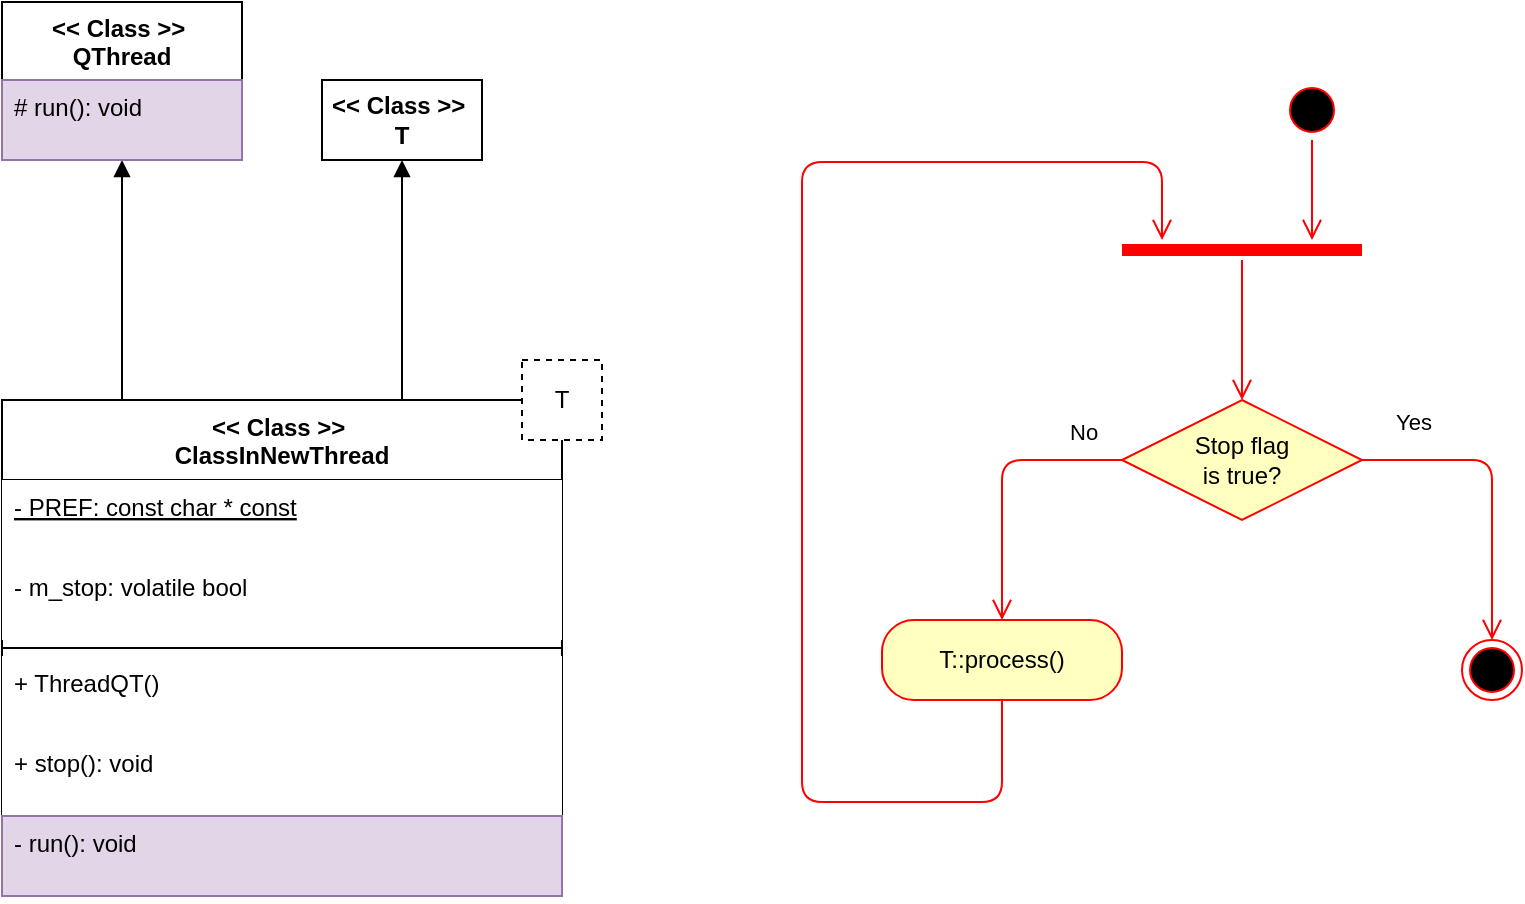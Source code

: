 <mxfile version="12.4.2" type="device" pages="1"><diagram id="tM-9ayaxXP2C4DN5zZft" name="Page-1"><mxGraphModel dx="1086" dy="807" grid="1" gridSize="10" guides="1" tooltips="1" connect="1" arrows="1" fold="1" page="1" pageScale="1" pageWidth="827" pageHeight="1169" math="0" shadow="0"><root><mxCell id="0"/><mxCell id="1" parent="0"/><mxCell id="2fJb5uQlP4DuVXom8uI_-7" style="edgeStyle=orthogonalEdgeStyle;rounded=0;orthogonalLoop=1;jettySize=auto;html=1;endArrow=block;endFill=1;" parent="1" source="buNQa2bh92V5s4yhv6s5-1" target="2fJb5uQlP4DuVXom8uI_-2" edge="1"><mxGeometry relative="1" as="geometry"><Array as="points"><mxPoint x="100" y="179"/><mxPoint x="100" y="179"/></Array></mxGeometry></mxCell><mxCell id="2fJb5uQlP4DuVXom8uI_-2" value="&lt;&lt; Class &gt;&gt; &#10;QThread" style="swimlane;fontStyle=1;childLayout=stackLayout;horizontal=1;startSize=39;fillColor=none;horizontalStack=0;resizeParent=1;resizeParentMax=0;resizeLast=0;collapsible=1;marginBottom=0;" parent="1" vertex="1"><mxGeometry x="40" y="40" width="120" height="79" as="geometry"/></mxCell><mxCell id="2fJb5uQlP4DuVXom8uI_-6" value="# run(): void" style="text;strokeColor=#9673a6;fillColor=#e1d5e7;align=left;verticalAlign=top;spacingLeft=4;spacingRight=4;overflow=hidden;rotatable=0;points=[[0,0.5],[1,0.5]];portConstraint=eastwest;" parent="2fJb5uQlP4DuVXom8uI_-2" vertex="1"><mxGeometry y="39" width="120" height="40" as="geometry"/></mxCell><mxCell id="2fJb5uQlP4DuVXom8uI_-11" style="edgeStyle=orthogonalEdgeStyle;rounded=0;orthogonalLoop=1;jettySize=auto;html=1;endArrow=block;endFill=1;" parent="1" source="buNQa2bh92V5s4yhv6s5-1" target="2fJb5uQlP4DuVXom8uI_-10" edge="1"><mxGeometry relative="1" as="geometry"><Array as="points"><mxPoint x="240" y="209"/><mxPoint x="240" y="209"/></Array></mxGeometry></mxCell><mxCell id="buNQa2bh92V5s4yhv6s5-1" value="&lt;&lt; Class &gt;&gt; &#10;ClassInNewThread" style="swimlane;fontStyle=1;align=center;verticalAlign=top;childLayout=stackLayout;horizontal=1;startSize=40;horizontalStack=0;resizeParent=1;resizeParentMax=0;resizeLast=0;collapsible=1;marginBottom=0;fillColor=#ffffff;" parent="1" vertex="1"><mxGeometry x="40" y="239" width="280" height="248" as="geometry"/></mxCell><mxCell id="oifmWBpyJ-AAQV8FeZG9-1" value="- PREF: const char * const" style="text;strokeColor=none;fillColor=#ffffff;align=left;verticalAlign=top;spacingLeft=4;spacingRight=4;overflow=hidden;rotatable=0;points=[[0,0.5],[1,0.5]];portConstraint=eastwest;fontStyle=4" parent="buNQa2bh92V5s4yhv6s5-1" vertex="1"><mxGeometry y="40" width="280" height="40" as="geometry"/></mxCell><mxCell id="buNQa2bh92V5s4yhv6s5-16" value="- m_stop: volatile bool" style="text;strokeColor=none;fillColor=#ffffff;align=left;verticalAlign=top;spacingLeft=4;spacingRight=4;overflow=hidden;rotatable=0;points=[[0,0.5],[1,0.5]];portConstraint=eastwest;" parent="buNQa2bh92V5s4yhv6s5-1" vertex="1"><mxGeometry y="80" width="280" height="40" as="geometry"/></mxCell><mxCell id="buNQa2bh92V5s4yhv6s5-3" value="" style="line;strokeWidth=1;fillColor=#ffffff;align=left;verticalAlign=middle;spacingTop=-1;spacingLeft=3;spacingRight=3;rotatable=0;labelPosition=right;points=[];portConstraint=eastwest;" parent="buNQa2bh92V5s4yhv6s5-1" vertex="1"><mxGeometry y="120" width="280" height="8" as="geometry"/></mxCell><mxCell id="buNQa2bh92V5s4yhv6s5-6" value="+ ThreadQT()" style="text;strokeColor=none;fillColor=#ffffff;align=left;verticalAlign=top;spacingLeft=4;spacingRight=4;overflow=hidden;rotatable=0;points=[[0,0.5],[1,0.5]];portConstraint=eastwest;" parent="buNQa2bh92V5s4yhv6s5-1" vertex="1"><mxGeometry y="128" width="280" height="40" as="geometry"/></mxCell><mxCell id="buNQa2bh92V5s4yhv6s5-14" value="+ stop(): void" style="text;strokeColor=none;fillColor=#ffffff;align=left;verticalAlign=top;spacingLeft=4;spacingRight=4;overflow=hidden;rotatable=0;points=[[0,0.5],[1,0.5]];portConstraint=eastwest;" parent="buNQa2bh92V5s4yhv6s5-1" vertex="1"><mxGeometry y="168" width="280" height="40" as="geometry"/></mxCell><mxCell id="2fJb5uQlP4DuVXom8uI_-1" value="- run(): void" style="text;strokeColor=#9673a6;fillColor=#e1d5e7;align=left;verticalAlign=top;spacingLeft=4;spacingRight=4;overflow=hidden;rotatable=0;points=[[0,0.5],[1,0.5]];portConstraint=eastwest;" parent="buNQa2bh92V5s4yhv6s5-1" vertex="1"><mxGeometry y="208" width="280" height="40" as="geometry"/></mxCell><mxCell id="buNQa2bh92V5s4yhv6s5-5" value="T" style="whiteSpace=wrap;html=1;aspect=fixed;dashed=1;" parent="1" vertex="1"><mxGeometry x="300" y="219" width="40" height="40" as="geometry"/></mxCell><mxCell id="2fJb5uQlP4DuVXom8uI_-10" value="&lt;span style=&quot;font-weight: 700 ; white-space: nowrap&quot;&gt;&amp;lt;&amp;lt; Class &amp;gt;&amp;gt; &lt;/span&gt;&lt;br style=&quot;padding: 0px ; margin: 0px ; font-weight: 700 ; white-space: nowrap&quot;&gt;&lt;b&gt;T&lt;/b&gt;" style="rounded=0;whiteSpace=wrap;html=1;" parent="1" vertex="1"><mxGeometry x="200" y="79" width="80" height="40" as="geometry"/></mxCell><mxCell id="B8nDa5_BMUcV3MJXXiyk-1" value="" style="ellipse;html=1;shape=startState;fillColor=#000000;strokeColor=#ff0000;" vertex="1" parent="1"><mxGeometry x="680" y="79" width="30" height="30" as="geometry"/></mxCell><mxCell id="B8nDa5_BMUcV3MJXXiyk-2" value="" style="edgeStyle=orthogonalEdgeStyle;html=1;verticalAlign=bottom;endArrow=open;endSize=8;strokeColor=#ff0000;" edge="1" source="B8nDa5_BMUcV3MJXXiyk-1" parent="1" target="B8nDa5_BMUcV3MJXXiyk-7"><mxGeometry relative="1" as="geometry"><mxPoint x="695" y="130" as="targetPoint"/><Array as="points"><mxPoint x="695" y="140"/><mxPoint x="695" y="140"/></Array></mxGeometry></mxCell><mxCell id="B8nDa5_BMUcV3MJXXiyk-3" value="Stop flag&lt;br&gt;is true?" style="rhombus;whiteSpace=wrap;html=1;fillColor=#ffffc0;strokeColor=#ff0000;" vertex="1" parent="1"><mxGeometry x="600" y="239" width="120" height="60" as="geometry"/></mxCell><mxCell id="B8nDa5_BMUcV3MJXXiyk-4" value="Yes" style="edgeStyle=orthogonalEdgeStyle;html=1;align=left;verticalAlign=bottom;endArrow=open;endSize=8;strokeColor=#ff0000;" edge="1" source="B8nDa5_BMUcV3MJXXiyk-3" parent="1" target="B8nDa5_BMUcV3MJXXiyk-6"><mxGeometry x="-0.812" y="10" relative="1" as="geometry"><mxPoint x="820" y="279" as="targetPoint"/><mxPoint as="offset"/></mxGeometry></mxCell><mxCell id="B8nDa5_BMUcV3MJXXiyk-5" value="No" style="edgeStyle=orthogonalEdgeStyle;html=1;align=left;verticalAlign=top;endArrow=open;endSize=8;strokeColor=#ff0000;" edge="1" source="B8nDa5_BMUcV3MJXXiyk-3" parent="1" target="B8nDa5_BMUcV3MJXXiyk-9"><mxGeometry x="-0.599" y="-27" relative="1" as="geometry"><mxPoint x="540" y="309" as="targetPoint"/><Array as="points"><mxPoint x="540" y="269"/></Array><mxPoint as="offset"/></mxGeometry></mxCell><mxCell id="B8nDa5_BMUcV3MJXXiyk-6" value="" style="ellipse;html=1;shape=endState;fillColor=#000000;strokeColor=#ff0000;" vertex="1" parent="1"><mxGeometry x="770" y="359" width="30" height="30" as="geometry"/></mxCell><mxCell id="B8nDa5_BMUcV3MJXXiyk-7" value="" style="shape=line;html=1;strokeWidth=6;strokeColor=#ff0000;" vertex="1" parent="1"><mxGeometry x="600" y="159" width="120" height="10" as="geometry"/></mxCell><mxCell id="B8nDa5_BMUcV3MJXXiyk-8" value="" style="edgeStyle=orthogonalEdgeStyle;html=1;verticalAlign=bottom;endArrow=open;endSize=8;strokeColor=#ff0000;" edge="1" source="B8nDa5_BMUcV3MJXXiyk-7" parent="1" target="B8nDa5_BMUcV3MJXXiyk-3"><mxGeometry relative="1" as="geometry"><mxPoint x="660" y="204" as="targetPoint"/></mxGeometry></mxCell><mxCell id="B8nDa5_BMUcV3MJXXiyk-9" value="T::process()" style="rounded=1;whiteSpace=wrap;html=1;arcSize=40;fontColor=#000000;fillColor=#ffffc0;strokeColor=#ff0000;" vertex="1" parent="1"><mxGeometry x="480" y="349" width="120" height="40" as="geometry"/></mxCell><mxCell id="B8nDa5_BMUcV3MJXXiyk-10" value="" style="edgeStyle=orthogonalEdgeStyle;html=1;verticalAlign=bottom;endArrow=open;endSize=8;strokeColor=#ff0000;" edge="1" source="B8nDa5_BMUcV3MJXXiyk-9" parent="1" target="B8nDa5_BMUcV3MJXXiyk-7"><mxGeometry relative="1" as="geometry"><mxPoint x="660" y="160" as="targetPoint"/><Array as="points"><mxPoint x="540" y="440"/><mxPoint x="440" y="440"/><mxPoint x="440" y="120"/><mxPoint x="620" y="120"/></Array></mxGeometry></mxCell></root></mxGraphModel></diagram></mxfile>